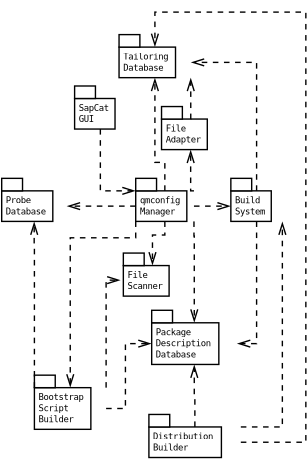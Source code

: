 <?xml version="1.0"?>
<diagram xmlns:dia="http://www.lysator.liu.se/~alla/dia/">
  <diagramdata>
    <attribute name="background">
      <color val="#ffffff"/>
    </attribute>
    <attribute name="paper">
      <composite type="paper">
        <attribute name="name">
          <string>#Letter#</string>
        </attribute>
        <attribute name="tmargin">
          <real val="2.54"/>
        </attribute>
        <attribute name="bmargin">
          <real val="2.54"/>
        </attribute>
        <attribute name="lmargin">
          <real val="2.54"/>
        </attribute>
        <attribute name="rmargin">
          <real val="2.54"/>
        </attribute>
        <attribute name="is_portrait">
          <boolean val="true"/>
        </attribute>
        <attribute name="scaling">
          <real val="0.693"/>
        </attribute>
        <attribute name="fitto">
          <boolean val="true"/>
        </attribute>
        <attribute name="fitwidth">
          <int val="1"/>
        </attribute>
        <attribute name="fitheight">
          <int val="1"/>
        </attribute>
      </composite>
    </attribute>
    <attribute name="grid">
      <composite type="grid">
        <attribute name="width_x">
          <real val="1"/>
        </attribute>
        <attribute name="width_y">
          <real val="1"/>
        </attribute>
        <attribute name="visible_x">
          <int val="1"/>
        </attribute>
        <attribute name="visible_y">
          <int val="1"/>
        </attribute>
      </composite>
    </attribute>
    <attribute name="guides">
      <composite type="guides">
        <attribute name="hguides"/>
        <attribute name="vguides"/>
      </composite>
    </attribute>
  </diagramdata>
  <layer name="Background" visible="true">
    <object type="UML - SmallPackage" version="0" id="O0">
      <attribute name="obj_pos">
        <point val="3.75,3.25"/>
      </attribute>
      <attribute name="obj_bb">
        <rectangle val="3.7,2.3;7.509,5.5"/>
      </attribute>
      <attribute name="elem_corner">
        <point val="3.75,3.25"/>
      </attribute>
      <attribute name="elem_width">
        <real val="3.709"/>
      </attribute>
      <attribute name="elem_height">
        <real val="2.2"/>
      </attribute>
      <attribute name="text">
        <composite type="text">
          <attribute name="string">
            <string>#SapCat
GUI#</string>
          </attribute>
          <attribute name="font">
            <font name="Courier"/>
          </attribute>
          <attribute name="height">
            <real val="0.8"/>
          </attribute>
          <attribute name="pos">
            <point val="4.05,4.145"/>
          </attribute>
          <attribute name="color">
            <color val="#000000"/>
          </attribute>
          <attribute name="alignment">
            <enum val="0"/>
          </attribute>
        </composite>
      </attribute>
    </object>
    <object type="UML - SmallPackage" version="0" id="O1">
      <attribute name="obj_pos">
        <point val="8.15,9.9"/>
      </attribute>
      <attribute name="obj_bb">
        <rectangle val="8.1,8.95;12.878,12.15"/>
      </attribute>
      <attribute name="elem_corner">
        <point val="8.15,9.9"/>
      </attribute>
      <attribute name="elem_width">
        <real val="4.678"/>
      </attribute>
      <attribute name="elem_height">
        <real val="2.2"/>
      </attribute>
      <attribute name="text">
        <composite type="text">
          <attribute name="string">
            <string>#qmconfig
Manager#</string>
          </attribute>
          <attribute name="font">
            <font name="Courier"/>
          </attribute>
          <attribute name="height">
            <real val="0.8"/>
          </attribute>
          <attribute name="pos">
            <point val="8.45,10.795"/>
          </attribute>
          <attribute name="color">
            <color val="#000000"/>
          </attribute>
          <attribute name="alignment">
            <enum val="0"/>
          </attribute>
        </composite>
      </attribute>
    </object>
    <object type="UML - SmallPackage" version="0" id="O2">
      <attribute name="obj_pos">
        <point val="6.95,-0.45"/>
      </attribute>
      <attribute name="obj_bb">
        <rectangle val="6.9,-1.4;12.163,1.8"/>
      </attribute>
      <attribute name="elem_corner">
        <point val="6.95,-0.45"/>
      </attribute>
      <attribute name="elem_width">
        <real val="5.163"/>
      </attribute>
      <attribute name="elem_height">
        <real val="2.2"/>
      </attribute>
      <attribute name="text">
        <composite type="text">
          <attribute name="string">
            <string>#Tailoring
Database#</string>
          </attribute>
          <attribute name="font">
            <font name="Courier"/>
          </attribute>
          <attribute name="height">
            <real val="0.8"/>
          </attribute>
          <attribute name="pos">
            <point val="7.25,0.445"/>
          </attribute>
          <attribute name="color">
            <color val="#000000"/>
          </attribute>
          <attribute name="alignment">
            <enum val="0"/>
          </attribute>
        </composite>
      </attribute>
    </object>
    <object type="UML - SmallPackage" version="0" id="O3">
      <attribute name="obj_pos">
        <point val="9.3,19.4"/>
      </attribute>
      <attribute name="obj_bb">
        <rectangle val="9.25,18.45;15.483,22.45"/>
      </attribute>
      <attribute name="elem_corner">
        <point val="9.3,19.4"/>
      </attribute>
      <attribute name="elem_width">
        <real val="6.133"/>
      </attribute>
      <attribute name="elem_height">
        <real val="3"/>
      </attribute>
      <attribute name="text">
        <composite type="text">
          <attribute name="string">
            <string>#Package
Description
Database#</string>
          </attribute>
          <attribute name="font">
            <font name="Courier"/>
          </attribute>
          <attribute name="height">
            <real val="0.8"/>
          </attribute>
          <attribute name="pos">
            <point val="9.6,20.295"/>
          </attribute>
          <attribute name="color">
            <color val="#000000"/>
          </attribute>
          <attribute name="alignment">
            <enum val="0"/>
          </attribute>
        </composite>
      </attribute>
    </object>
    <object type="UML - SmallPackage" version="0" id="O4">
      <attribute name="obj_pos">
        <point val="15,9.9"/>
      </attribute>
      <attribute name="obj_bb">
        <rectangle val="14.95,8.95;18.759,12.15"/>
      </attribute>
      <attribute name="elem_corner">
        <point val="15,9.9"/>
      </attribute>
      <attribute name="elem_width">
        <real val="3.709"/>
      </attribute>
      <attribute name="elem_height">
        <real val="2.2"/>
      </attribute>
      <attribute name="text">
        <composite type="text">
          <attribute name="string">
            <string>#Build
System#</string>
          </attribute>
          <attribute name="font">
            <font name="Courier"/>
          </attribute>
          <attribute name="height">
            <real val="0.8"/>
          </attribute>
          <attribute name="pos">
            <point val="15.3,10.795"/>
          </attribute>
          <attribute name="color">
            <color val="#000000"/>
          </attribute>
          <attribute name="alignment">
            <enum val="0"/>
          </attribute>
        </composite>
      </attribute>
    </object>
    <object type="UML - Dependency" version="0" id="O5">
      <attribute name="obj_pos">
        <point val="16.854,9.9"/>
      </attribute>
      <attribute name="obj_bb">
        <rectangle val="11.263,-0.2;17.704,10.75"/>
      </attribute>
      <attribute name="orth_points">
        <point val="16.854,9.9"/>
        <point val="16.854,0.65"/>
        <point val="12.113,0.65"/>
      </attribute>
      <attribute name="orth_orient">
        <enum val="1"/>
        <enum val="0"/>
      </attribute>
      <attribute name="draw_arrow">
        <boolean val="true"/>
      </attribute>
      <attribute name="name">
        <string/>
      </attribute>
      <attribute name="stereotype">
        <string/>
      </attribute>
      <connections>
        <connection handle="0" to="O4" connection="1"/>
        <connection handle="1" to="O2" connection="4"/>
      </connections>
    </object>
    <object type="UML - Dependency" version="0" id="O6">
      <attribute name="obj_pos">
        <point val="10.247,9.9"/>
      </attribute>
      <attribute name="obj_bb">
        <rectangle val="8.682,0.9;11.097,10.75"/>
      </attribute>
      <attribute name="orth_points">
        <point val="10.247,9.9"/>
        <point val="10.247,7.85"/>
        <point val="9.532,7.85"/>
        <point val="9.532,1.75"/>
      </attribute>
      <attribute name="orth_orient">
        <enum val="1"/>
        <enum val="0"/>
        <enum val="1"/>
      </attribute>
      <attribute name="draw_arrow">
        <boolean val="true"/>
      </attribute>
      <attribute name="name">
        <string/>
      </attribute>
      <attribute name="stereotype">
        <string/>
      </attribute>
      <connections>
        <connection handle="0" to="O1" connection="1"/>
        <connection handle="1" to="O2" connection="6"/>
      </connections>
    </object>
    <object type="UML - Dependency" version="0" id="O7">
      <attribute name="obj_pos">
        <point val="12.344,11"/>
      </attribute>
      <attribute name="obj_bb">
        <rectangle val="11.494,10.15;15.85,11.85"/>
      </attribute>
      <attribute name="orth_points">
        <point val="12.344,11"/>
        <point val="13.45,11"/>
        <point val="13.45,11"/>
        <point val="15,11"/>
      </attribute>
      <attribute name="orth_orient">
        <enum val="0"/>
        <enum val="1"/>
        <enum val="0"/>
      </attribute>
      <attribute name="draw_arrow">
        <boolean val="true"/>
      </attribute>
      <attribute name="name">
        <string/>
      </attribute>
      <attribute name="stereotype">
        <string/>
      </attribute>
      <connections>
        <connection handle="0" to="O1" connection="4"/>
        <connection handle="1" to="O4" connection="3"/>
      </connections>
    </object>
    <object type="UML - Dependency" version="0" id="O8">
      <attribute name="obj_pos">
        <point val="12.344,12.1"/>
      </attribute>
      <attribute name="obj_bb">
        <rectangle val="11.494,11.25;13.216,20.25"/>
      </attribute>
      <attribute name="orth_points">
        <point val="12.344,12.1"/>
        <point val="12.344,13.15"/>
        <point val="12.366,13.15"/>
        <point val="12.366,19.4"/>
      </attribute>
      <attribute name="orth_orient">
        <enum val="1"/>
        <enum val="0"/>
        <enum val="1"/>
      </attribute>
      <attribute name="draw_arrow">
        <boolean val="true"/>
      </attribute>
      <attribute name="name">
        <string/>
      </attribute>
      <attribute name="stereotype">
        <string/>
      </attribute>
      <connections>
        <connection handle="0" to="O1" connection="7"/>
        <connection handle="1" to="O3" connection="1"/>
      </connections>
    </object>
    <object type="UML - SmallPackage" version="0" id="O9">
      <attribute name="obj_pos">
        <point val="-1.5,9.9"/>
      </attribute>
      <attribute name="obj_bb">
        <rectangle val="-1.55,8.95;3.228,12.15"/>
      </attribute>
      <attribute name="elem_corner">
        <point val="-1.5,9.9"/>
      </attribute>
      <attribute name="elem_width">
        <real val="4.678"/>
      </attribute>
      <attribute name="elem_height">
        <real val="2.2"/>
      </attribute>
      <attribute name="text">
        <composite type="text">
          <attribute name="string">
            <string>#Probe
Database#</string>
          </attribute>
          <attribute name="font">
            <font name="Courier"/>
          </attribute>
          <attribute name="height">
            <real val="0.8"/>
          </attribute>
          <attribute name="pos">
            <point val="-1.2,10.795"/>
          </attribute>
          <attribute name="color">
            <color val="#000000"/>
          </attribute>
          <attribute name="alignment">
            <enum val="0"/>
          </attribute>
        </composite>
      </attribute>
    </object>
    <object type="UML - Dependency" version="0" id="O10">
      <attribute name="obj_pos">
        <point val="8.15,11"/>
      </attribute>
      <attribute name="obj_bb">
        <rectangle val="2.328,10.15;9,11.85"/>
      </attribute>
      <attribute name="orth_points">
        <point val="8.15,11"/>
        <point val="6.405,11"/>
        <point val="6.405,11"/>
        <point val="3.178,11"/>
      </attribute>
      <attribute name="orth_orient">
        <enum val="0"/>
        <enum val="1"/>
        <enum val="0"/>
      </attribute>
      <attribute name="draw_arrow">
        <boolean val="true"/>
      </attribute>
      <attribute name="name">
        <string/>
      </attribute>
      <attribute name="stereotype">
        <string/>
      </attribute>
      <connections>
        <connection handle="0" to="O1" connection="3"/>
        <connection handle="1" to="O9" connection="4"/>
      </connections>
    </object>
    <object type="UML - Dependency" version="0" id="O11">
      <attribute name="obj_pos">
        <point val="5.604,5.45"/>
      </attribute>
      <attribute name="obj_bb">
        <rectangle val="4.754,4.6;9,10.75"/>
      </attribute>
      <attribute name="orth_points">
        <point val="5.604,5.45"/>
        <point val="5.604,9.9"/>
        <point val="8.15,9.9"/>
      </attribute>
      <attribute name="orth_orient">
        <enum val="1"/>
        <enum val="0"/>
      </attribute>
      <attribute name="draw_arrow">
        <boolean val="true"/>
      </attribute>
      <attribute name="name">
        <string/>
      </attribute>
      <attribute name="stereotype">
        <string/>
      </attribute>
      <connections>
        <connection handle="0" to="O0" connection="6"/>
        <connection handle="1" to="O1" connection="0"/>
      </connections>
    </object>
    <object type="UML - Dependency" version="0" id="O12">
      <attribute name="obj_pos">
        <point val="16.854,12.1"/>
      </attribute>
      <attribute name="obj_bb">
        <rectangle val="14.583,11.25;17.704,21.75"/>
      </attribute>
      <attribute name="orth_points">
        <point val="16.854,12.1"/>
        <point val="16.854,20.9"/>
        <point val="15.433,20.9"/>
      </attribute>
      <attribute name="orth_orient">
        <enum val="1"/>
        <enum val="0"/>
      </attribute>
      <attribute name="draw_arrow">
        <boolean val="true"/>
      </attribute>
      <attribute name="name">
        <string/>
      </attribute>
      <attribute name="stereotype">
        <string/>
      </attribute>
      <connections>
        <connection handle="0" to="O4" connection="6"/>
        <connection handle="1" to="O3" connection="4"/>
      </connections>
    </object>
    <object type="UML - SmallPackage" version="0" id="O13">
      <attribute name="obj_pos">
        <point val="9.1,26.9"/>
      </attribute>
      <attribute name="obj_bb">
        <rectangle val="9.05,25.95;15.768,29.15"/>
      </attribute>
      <attribute name="elem_corner">
        <point val="9.1,26.9"/>
      </attribute>
      <attribute name="elem_width">
        <real val="6.618"/>
      </attribute>
      <attribute name="elem_height">
        <real val="2.2"/>
      </attribute>
      <attribute name="text">
        <composite type="text">
          <attribute name="string">
            <string>#Distribution
Builder#</string>
          </attribute>
          <attribute name="font">
            <font name="Courier"/>
          </attribute>
          <attribute name="height">
            <real val="0.8"/>
          </attribute>
          <attribute name="pos">
            <point val="9.4,27.795"/>
          </attribute>
          <attribute name="color">
            <color val="#000000"/>
          </attribute>
          <attribute name="alignment">
            <enum val="0"/>
          </attribute>
        </composite>
      </attribute>
    </object>
    <object type="UML - Dependency" version="0" id="O14">
      <attribute name="obj_pos">
        <point val="12.409,26.9"/>
      </attribute>
      <attribute name="obj_bb">
        <rectangle val="11.516,21.55;13.259,27.75"/>
      </attribute>
      <attribute name="orth_points">
        <point val="12.409,26.9"/>
        <point val="12.409,24.63"/>
        <point val="12.366,24.63"/>
        <point val="12.366,22.4"/>
      </attribute>
      <attribute name="orth_orient">
        <enum val="1"/>
        <enum val="0"/>
        <enum val="1"/>
      </attribute>
      <attribute name="draw_arrow">
        <boolean val="true"/>
      </attribute>
      <attribute name="name">
        <string/>
      </attribute>
      <attribute name="stereotype">
        <string/>
      </attribute>
      <connections>
        <connection handle="0" to="O13" connection="1"/>
        <connection handle="1" to="O3" connection="6"/>
      </connections>
    </object>
    <object type="UML - Dependency" version="0" id="O15">
      <attribute name="obj_pos">
        <point val="15.718,28"/>
      </attribute>
      <attribute name="obj_bb">
        <rectangle val="8.682,-3.82;21.25,28.85"/>
      </attribute>
      <attribute name="orth_points">
        <point val="15.718,28"/>
        <point val="20.4,28"/>
        <point val="20.4,-2.97"/>
        <point val="9.532,-2.97"/>
        <point val="9.532,-0.45"/>
      </attribute>
      <attribute name="orth_orient">
        <enum val="0"/>
        <enum val="1"/>
        <enum val="0"/>
        <enum val="1"/>
      </attribute>
      <attribute name="draw_arrow">
        <boolean val="true"/>
      </attribute>
      <attribute name="name">
        <string/>
      </attribute>
      <attribute name="stereotype">
        <string/>
      </attribute>
      <connections>
        <connection handle="0" to="O13" connection="4"/>
        <connection handle="1" to="O2" connection="1"/>
      </connections>
    </object>
    <object type="UML - Dependency" version="0" id="O16">
      <attribute name="obj_pos">
        <point val="15.718,26.9"/>
      </attribute>
      <attribute name="obj_bb">
        <rectangle val="14.868,11.25;19.559,27.75"/>
      </attribute>
      <attribute name="orth_points">
        <point val="15.718,26.9"/>
        <point val="18.709,26.9"/>
        <point val="18.709,12.1"/>
      </attribute>
      <attribute name="orth_orient">
        <enum val="0"/>
        <enum val="1"/>
      </attribute>
      <attribute name="draw_arrow">
        <boolean val="true"/>
      </attribute>
      <attribute name="name">
        <string/>
      </attribute>
      <attribute name="stereotype">
        <string/>
      </attribute>
      <connections>
        <connection handle="0" to="O13" connection="2"/>
        <connection handle="1" to="O4" connection="7"/>
      </connections>
    </object>
    <object type="UML - SmallPackage" version="0" id="O17">
      <attribute name="obj_pos">
        <point val="0.855,24.071"/>
      </attribute>
      <attribute name="obj_bb">
        <rectangle val="0.805,23.121;6.068,27.121"/>
      </attribute>
      <attribute name="elem_corner">
        <point val="0.855,24.071"/>
      </attribute>
      <attribute name="elem_width">
        <real val="5.163"/>
      </attribute>
      <attribute name="elem_height">
        <real val="3"/>
      </attribute>
      <attribute name="text">
        <composite type="text">
          <attribute name="string">
            <string>#Bootstrap
Script
Builder#</string>
          </attribute>
          <attribute name="font">
            <font name="Courier"/>
          </attribute>
          <attribute name="height">
            <real val="0.8"/>
          </attribute>
          <attribute name="pos">
            <point val="1.155,24.966"/>
          </attribute>
          <attribute name="color">
            <color val="#000000"/>
          </attribute>
          <attribute name="alignment">
            <enum val="0"/>
          </attribute>
        </composite>
      </attribute>
    </object>
    <object type="UML - Dependency" version="0" id="O18">
      <attribute name="obj_pos">
        <point val="0.855,24.071"/>
      </attribute>
      <attribute name="obj_bb">
        <rectangle val="-0.011,11.25;1.705,24.921"/>
      </attribute>
      <attribute name="orth_points">
        <point val="0.855,24.071"/>
        <point val="0.855,13.921"/>
        <point val="0.839,13.921"/>
        <point val="0.839,12.1"/>
      </attribute>
      <attribute name="orth_orient">
        <enum val="1"/>
        <enum val="0"/>
        <enum val="1"/>
      </attribute>
      <attribute name="draw_arrow">
        <boolean val="true"/>
      </attribute>
      <attribute name="name">
        <string/>
      </attribute>
      <attribute name="stereotype">
        <string/>
      </attribute>
      <connections>
        <connection handle="0" to="O17" connection="0"/>
        <connection handle="1" to="O9" connection="6"/>
      </connections>
    </object>
    <object type="UML - Dependency" version="0" id="O19">
      <attribute name="obj_pos">
        <point val="6.018,25.571"/>
      </attribute>
      <attribute name="obj_bb">
        <rectangle val="5.168,20.05;10.15,26.421"/>
      </attribute>
      <attribute name="orth_points">
        <point val="6.018,25.571"/>
        <point val="7.409,25.571"/>
        <point val="7.409,20.9"/>
        <point val="9.3,20.9"/>
      </attribute>
      <attribute name="orth_orient">
        <enum val="0"/>
        <enum val="1"/>
        <enum val="0"/>
      </attribute>
      <attribute name="draw_arrow">
        <boolean val="true"/>
      </attribute>
      <attribute name="name">
        <string/>
      </attribute>
      <attribute name="stereotype">
        <string/>
      </attribute>
      <connections>
        <connection handle="0" to="O17" connection="4"/>
        <connection handle="1" to="O3" connection="3"/>
      </connections>
    </object>
    <object type="UML - Dependency" version="0" id="O20">
      <attribute name="obj_pos">
        <point val="8.15,12.1"/>
      </attribute>
      <attribute name="obj_bb">
        <rectangle val="2.586,11.25;9,24.921"/>
      </attribute>
      <attribute name="orth_points">
        <point val="8.15,12.1"/>
        <point val="8.15,13.28"/>
        <point val="3.436,13.28"/>
        <point val="3.436,24.071"/>
      </attribute>
      <attribute name="orth_orient">
        <enum val="1"/>
        <enum val="0"/>
        <enum val="1"/>
      </attribute>
      <attribute name="draw_arrow">
        <boolean val="true"/>
      </attribute>
      <attribute name="name">
        <string/>
      </attribute>
      <attribute name="stereotype">
        <string/>
      </attribute>
      <connections>
        <connection handle="0" to="O1" connection="5"/>
        <connection handle="1" to="O17" connection="1"/>
      </connections>
    </object>
    <object type="UML - SmallPackage" version="0" id="O21">
      <attribute name="obj_pos">
        <point val="10.009,4.73"/>
      </attribute>
      <attribute name="obj_bb">
        <rectangle val="9.959,3.78;14.252,6.98"/>
      </attribute>
      <attribute name="elem_corner">
        <point val="10.009,4.73"/>
      </attribute>
      <attribute name="elem_width">
        <real val="4.194"/>
      </attribute>
      <attribute name="elem_height">
        <real val="2.2"/>
      </attribute>
      <attribute name="text">
        <composite type="text">
          <attribute name="string">
            <string>#File
Adapter#</string>
          </attribute>
          <attribute name="font">
            <font name="Courier"/>
          </attribute>
          <attribute name="height">
            <real val="0.8"/>
          </attribute>
          <attribute name="pos">
            <point val="10.309,5.625"/>
          </attribute>
          <attribute name="color">
            <color val="#000000"/>
          </attribute>
          <attribute name="alignment">
            <enum val="0"/>
          </attribute>
        </composite>
      </attribute>
    </object>
    <object type="UML - SmallPackage" version="0" id="O22">
      <attribute name="obj_pos">
        <point val="7.259,15.28"/>
      </attribute>
      <attribute name="obj_bb">
        <rectangle val="7.209,14.33;11.502,17.53"/>
      </attribute>
      <attribute name="elem_corner">
        <point val="7.259,15.28"/>
      </attribute>
      <attribute name="elem_width">
        <real val="4.194"/>
      </attribute>
      <attribute name="elem_height">
        <real val="2.2"/>
      </attribute>
      <attribute name="text">
        <composite type="text">
          <attribute name="string">
            <string>#File
Scanner#</string>
          </attribute>
          <attribute name="font">
            <font name="Courier"/>
          </attribute>
          <attribute name="height">
            <real val="0.8"/>
          </attribute>
          <attribute name="pos">
            <point val="7.559,16.175"/>
          </attribute>
          <attribute name="color">
            <color val="#000000"/>
          </attribute>
          <attribute name="alignment">
            <enum val="0"/>
          </attribute>
        </composite>
      </attribute>
    </object>
    <object type="UML - Dependency" version="0" id="O23">
      <attribute name="obj_pos">
        <point val="12.344,9.9"/>
      </attribute>
      <attribute name="obj_bb">
        <rectangle val="11.256,6.08;13.194,10.75"/>
      </attribute>
      <attribute name="orth_points">
        <point val="12.344,9.9"/>
        <point val="12.106,9.9"/>
        <point val="12.106,6.93"/>
      </attribute>
      <attribute name="orth_orient">
        <enum val="0"/>
        <enum val="1"/>
      </attribute>
      <attribute name="draw_arrow">
        <boolean val="true"/>
      </attribute>
      <attribute name="name">
        <string/>
      </attribute>
      <attribute name="stereotype">
        <string/>
      </attribute>
      <connections>
        <connection handle="0" to="O1" connection="2"/>
        <connection handle="1" to="O21" connection="6"/>
      </connections>
    </object>
    <object type="UML - Dependency" version="0" id="O24">
      <attribute name="obj_pos">
        <point val="12.106,4.73"/>
      </attribute>
      <attribute name="obj_bb">
        <rectangle val="11.256,0.9;12.963,5.58"/>
      </attribute>
      <attribute name="orth_points">
        <point val="12.106,4.73"/>
        <point val="12.113,4.73"/>
        <point val="12.113,1.75"/>
      </attribute>
      <attribute name="orth_orient">
        <enum val="0"/>
        <enum val="1"/>
      </attribute>
      <attribute name="draw_arrow">
        <boolean val="true"/>
      </attribute>
      <attribute name="name">
        <string/>
      </attribute>
      <attribute name="stereotype">
        <string/>
      </attribute>
      <connections>
        <connection handle="0" to="O21" connection="1"/>
        <connection handle="1" to="O2" connection="7"/>
      </connections>
    </object>
    <object type="UML - Dependency" version="0" id="O25">
      <attribute name="obj_pos">
        <point val="10.247,12.1"/>
      </attribute>
      <attribute name="obj_bb">
        <rectangle val="8.506,11.25;11.097,16.13"/>
      </attribute>
      <attribute name="orth_points">
        <point val="10.247,12.1"/>
        <point val="10.247,13.08"/>
        <point val="9.356,13.08"/>
        <point val="9.356,15.28"/>
      </attribute>
      <attribute name="orth_orient">
        <enum val="1"/>
        <enum val="0"/>
        <enum val="1"/>
      </attribute>
      <attribute name="draw_arrow">
        <boolean val="true"/>
      </attribute>
      <attribute name="name">
        <string/>
      </attribute>
      <attribute name="stereotype">
        <string/>
      </attribute>
      <connections>
        <connection handle="0" to="O1" connection="6"/>
        <connection handle="1" to="O22" connection="1"/>
      </connections>
    </object>
    <object type="UML - Dependency" version="0" id="O26">
      <attribute name="obj_pos">
        <point val="6.018,24.071"/>
      </attribute>
      <attribute name="obj_bb">
        <rectangle val="5.168,15.48;7.909,24.921"/>
      </attribute>
      <attribute name="orth_points">
        <point val="6.018,24.071"/>
        <point val="6.018,16.33"/>
        <point val="7.059,16.33"/>
        <point val="7.059,16.33"/>
        <point val="7.059,16.33"/>
        <point val="7.059,16.33"/>
      </attribute>
      <attribute name="orth_orient">
        <enum val="1"/>
        <enum val="0"/>
        <enum val="1"/>
        <enum val="0"/>
        <enum val="1"/>
      </attribute>
      <attribute name="draw_arrow">
        <boolean val="true"/>
      </attribute>
      <attribute name="name">
        <string/>
      </attribute>
      <attribute name="stereotype">
        <string/>
      </attribute>
      <connections>
        <connection handle="0" to="O17" connection="2"/>
      </connections>
    </object>
  </layer>
</diagram>
